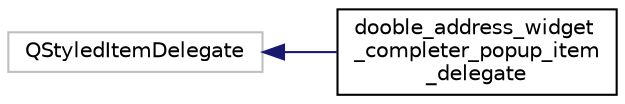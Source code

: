 digraph "Graphical Class Hierarchy"
{
 // LATEX_PDF_SIZE
  edge [fontname="Helvetica",fontsize="10",labelfontname="Helvetica",labelfontsize="10"];
  node [fontname="Helvetica",fontsize="10",shape=record];
  rankdir="LR";
  Node29 [label="QStyledItemDelegate",height=0.2,width=0.4,color="grey75", fillcolor="white", style="filled",tooltip=" "];
  Node29 -> Node0 [dir="back",color="midnightblue",fontsize="10",style="solid",fontname="Helvetica"];
  Node0 [label="dooble_address_widget\l_completer_popup_item\l_delegate",height=0.2,width=0.4,color="black", fillcolor="white", style="filled",URL="$classdooble__address__widget__completer__popup__item__delegate.html",tooltip=" "];
}

